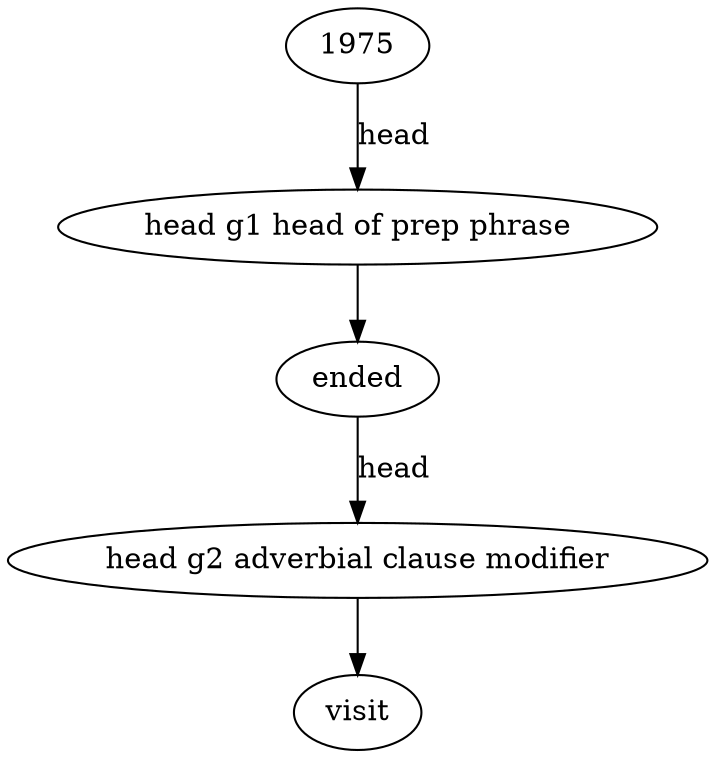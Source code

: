 strict digraph  {
1975;
"head g1 head of prep phrase";
ended;
"head g2 adverbial clause modifier";
visit;
1975 -> "head g1 head of prep phrase"  [label=head];
"head g1 head of prep phrase" -> ended;
ended -> "head g2 adverbial clause modifier"  [label=head];
"head g2 adverbial clause modifier" -> visit;
}
